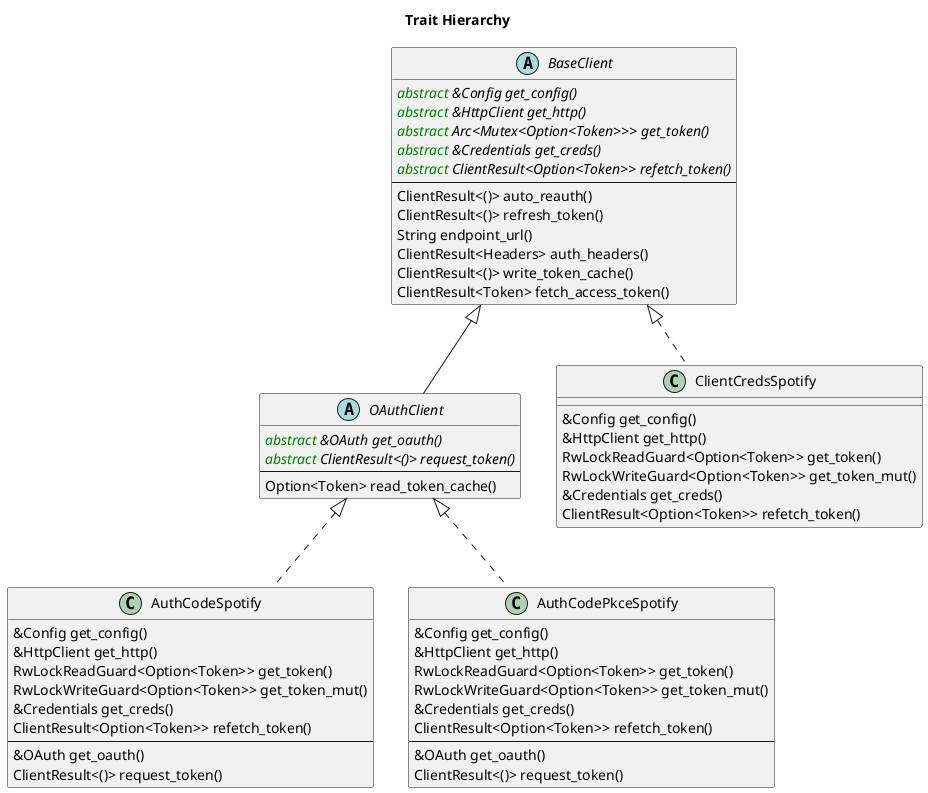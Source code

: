 @startuml
title Trait Hierarchy
abstract class BaseClient {
    <color:green>abstract</color> {abstract} &Config get_config()
    <color:green>abstract</color> {abstract} &HttpClient get_http()
    <color:green>abstract</color> {abstract} Arc<Mutex<Option<Token>>> get_token()
    <color:green>abstract</color> {abstract} &Credentials get_creds()
    <color:green>abstract</color> {abstract} ClientResult<Option<Token>> refetch_token()
    ---
    ClientResult<()> auto_reauth()
    ClientResult<()> refresh_token()
    String endpoint_url()
    ClientResult<Headers> auth_headers()
    ClientResult<()> write_token_cache()
    ClientResult<Token> fetch_access_token()
}

abstract class OAuthClient extends BaseClient{
    <color:green>abstract</color> {abstract} &OAuth get_oauth()
    <color:green>abstract</color> {abstract} ClientResult<()> request_token()
    ---
    Option<Token> read_token_cache()
}

class AuthCodeSpotify implements OAuthClient{
    &Config get_config()
    &HttpClient get_http()
    RwLockReadGuard<Option<Token>> get_token()
    RwLockWriteGuard<Option<Token>> get_token_mut()
    &Credentials get_creds()
    ClientResult<Option<Token>> refetch_token()
    ---
    &OAuth get_oauth()
    ClientResult<()> request_token()
}

class AuthCodePkceSpotify implements OAuthClient{
    &Config get_config()
    &HttpClient get_http()
    RwLockReadGuard<Option<Token>> get_token()
    RwLockWriteGuard<Option<Token>> get_token_mut()
    &Credentials get_creds()
    ClientResult<Option<Token>> refetch_token()
    ---
    &OAuth get_oauth()
    ClientResult<()> request_token()
}

class ClientCredsSpotify implements BaseClient{
    &Config get_config()
    &HttpClient get_http()
    RwLockReadGuard<Option<Token>> get_token()
    RwLockWriteGuard<Option<Token>> get_token_mut()
    &Credentials get_creds()
    ClientResult<Option<Token>> refetch_token()
}
@enduml